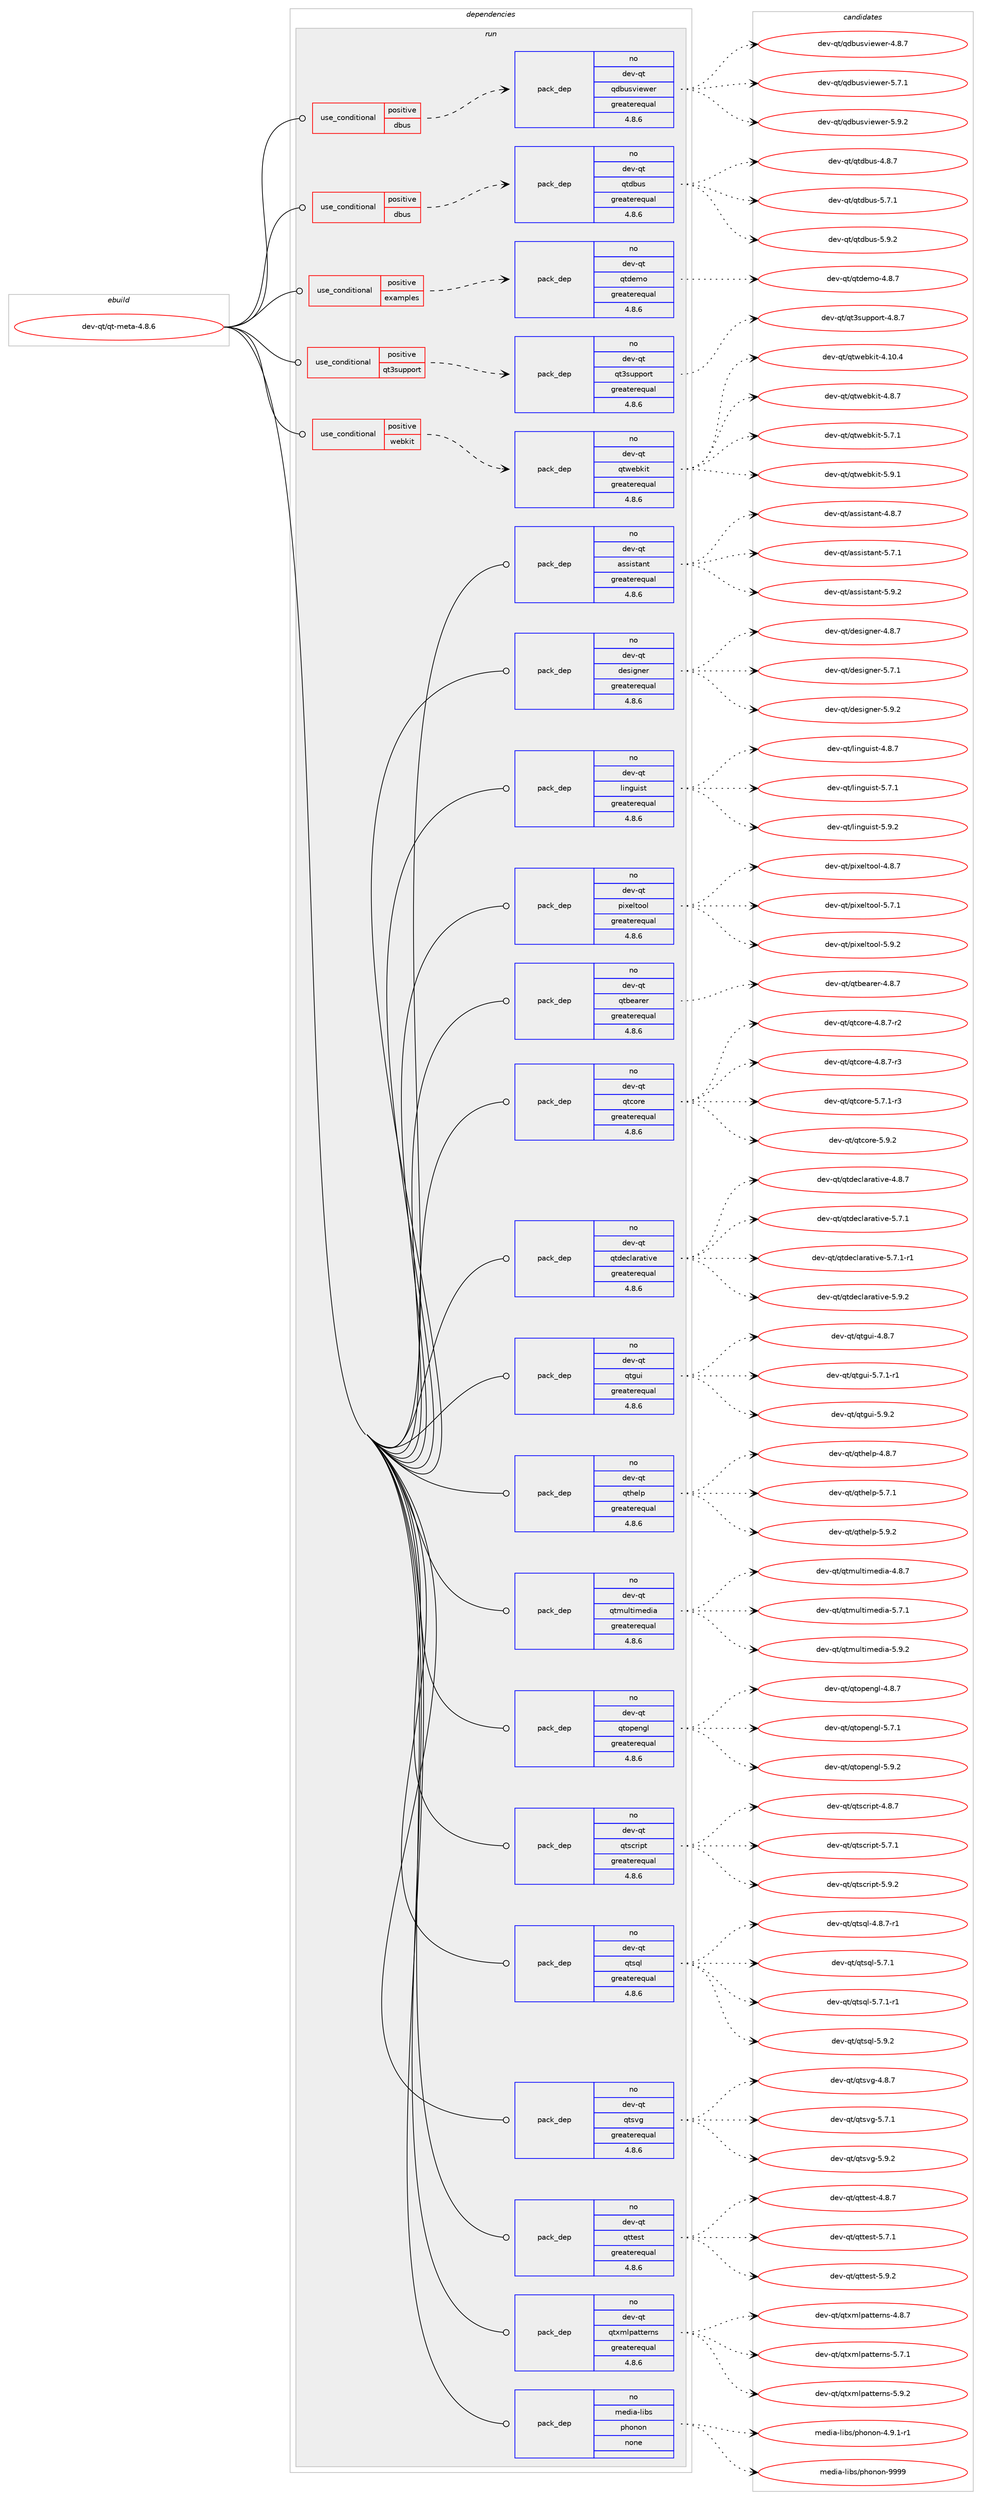 digraph prolog {

# *************
# Graph options
# *************

newrank=true;
concentrate=true;
compound=true;
graph [rankdir=LR,fontname=Helvetica,fontsize=10,ranksep=1.5];#, ranksep=2.5, nodesep=0.2];
edge  [arrowhead=vee];
node  [fontname=Helvetica,fontsize=10];

# **********
# The ebuild
# **********

subgraph cluster_leftcol {
color=gray;
rank=same;
label=<<i>ebuild</i>>;
id [label="dev-qt/qt-meta-4.8.6", color=red, width=4, href="../dev-qt/qt-meta-4.8.6.svg"];
}

# ****************
# The dependencies
# ****************

subgraph cluster_midcol {
color=gray;
label=<<i>dependencies</i>>;
subgraph cluster_compile {
fillcolor="#eeeeee";
style=filled;
label=<<i>compile</i>>;
}
subgraph cluster_compileandrun {
fillcolor="#eeeeee";
style=filled;
label=<<i>compile and run</i>>;
}
subgraph cluster_run {
fillcolor="#eeeeee";
style=filled;
label=<<i>run</i>>;
subgraph cond44343 {
dependency195605 [label=<<TABLE BORDER="0" CELLBORDER="1" CELLSPACING="0" CELLPADDING="4"><TR><TD ROWSPAN="3" CELLPADDING="10">use_conditional</TD></TR><TR><TD>positive</TD></TR><TR><TD>dbus</TD></TR></TABLE>>, shape=none, color=red];
subgraph pack147295 {
dependency195606 [label=<<TABLE BORDER="0" CELLBORDER="1" CELLSPACING="0" CELLPADDING="4" WIDTH="220"><TR><TD ROWSPAN="6" CELLPADDING="30">pack_dep</TD></TR><TR><TD WIDTH="110">no</TD></TR><TR><TD>dev-qt</TD></TR><TR><TD>qdbusviewer</TD></TR><TR><TD>greaterequal</TD></TR><TR><TD>4.8.6</TD></TR></TABLE>>, shape=none, color=blue];
}
dependency195605:e -> dependency195606:w [weight=20,style="dashed",arrowhead="vee"];
}
id:e -> dependency195605:w [weight=20,style="solid",arrowhead="odot"];
subgraph cond44344 {
dependency195607 [label=<<TABLE BORDER="0" CELLBORDER="1" CELLSPACING="0" CELLPADDING="4"><TR><TD ROWSPAN="3" CELLPADDING="10">use_conditional</TD></TR><TR><TD>positive</TD></TR><TR><TD>dbus</TD></TR></TABLE>>, shape=none, color=red];
subgraph pack147296 {
dependency195608 [label=<<TABLE BORDER="0" CELLBORDER="1" CELLSPACING="0" CELLPADDING="4" WIDTH="220"><TR><TD ROWSPAN="6" CELLPADDING="30">pack_dep</TD></TR><TR><TD WIDTH="110">no</TD></TR><TR><TD>dev-qt</TD></TR><TR><TD>qtdbus</TD></TR><TR><TD>greaterequal</TD></TR><TR><TD>4.8.6</TD></TR></TABLE>>, shape=none, color=blue];
}
dependency195607:e -> dependency195608:w [weight=20,style="dashed",arrowhead="vee"];
}
id:e -> dependency195607:w [weight=20,style="solid",arrowhead="odot"];
subgraph cond44345 {
dependency195609 [label=<<TABLE BORDER="0" CELLBORDER="1" CELLSPACING="0" CELLPADDING="4"><TR><TD ROWSPAN="3" CELLPADDING="10">use_conditional</TD></TR><TR><TD>positive</TD></TR><TR><TD>examples</TD></TR></TABLE>>, shape=none, color=red];
subgraph pack147297 {
dependency195610 [label=<<TABLE BORDER="0" CELLBORDER="1" CELLSPACING="0" CELLPADDING="4" WIDTH="220"><TR><TD ROWSPAN="6" CELLPADDING="30">pack_dep</TD></TR><TR><TD WIDTH="110">no</TD></TR><TR><TD>dev-qt</TD></TR><TR><TD>qtdemo</TD></TR><TR><TD>greaterequal</TD></TR><TR><TD>4.8.6</TD></TR></TABLE>>, shape=none, color=blue];
}
dependency195609:e -> dependency195610:w [weight=20,style="dashed",arrowhead="vee"];
}
id:e -> dependency195609:w [weight=20,style="solid",arrowhead="odot"];
subgraph cond44346 {
dependency195611 [label=<<TABLE BORDER="0" CELLBORDER="1" CELLSPACING="0" CELLPADDING="4"><TR><TD ROWSPAN="3" CELLPADDING="10">use_conditional</TD></TR><TR><TD>positive</TD></TR><TR><TD>qt3support</TD></TR></TABLE>>, shape=none, color=red];
subgraph pack147298 {
dependency195612 [label=<<TABLE BORDER="0" CELLBORDER="1" CELLSPACING="0" CELLPADDING="4" WIDTH="220"><TR><TD ROWSPAN="6" CELLPADDING="30">pack_dep</TD></TR><TR><TD WIDTH="110">no</TD></TR><TR><TD>dev-qt</TD></TR><TR><TD>qt3support</TD></TR><TR><TD>greaterequal</TD></TR><TR><TD>4.8.6</TD></TR></TABLE>>, shape=none, color=blue];
}
dependency195611:e -> dependency195612:w [weight=20,style="dashed",arrowhead="vee"];
}
id:e -> dependency195611:w [weight=20,style="solid",arrowhead="odot"];
subgraph cond44347 {
dependency195613 [label=<<TABLE BORDER="0" CELLBORDER="1" CELLSPACING="0" CELLPADDING="4"><TR><TD ROWSPAN="3" CELLPADDING="10">use_conditional</TD></TR><TR><TD>positive</TD></TR><TR><TD>webkit</TD></TR></TABLE>>, shape=none, color=red];
subgraph pack147299 {
dependency195614 [label=<<TABLE BORDER="0" CELLBORDER="1" CELLSPACING="0" CELLPADDING="4" WIDTH="220"><TR><TD ROWSPAN="6" CELLPADDING="30">pack_dep</TD></TR><TR><TD WIDTH="110">no</TD></TR><TR><TD>dev-qt</TD></TR><TR><TD>qtwebkit</TD></TR><TR><TD>greaterequal</TD></TR><TR><TD>4.8.6</TD></TR></TABLE>>, shape=none, color=blue];
}
dependency195613:e -> dependency195614:w [weight=20,style="dashed",arrowhead="vee"];
}
id:e -> dependency195613:w [weight=20,style="solid",arrowhead="odot"];
subgraph pack147300 {
dependency195615 [label=<<TABLE BORDER="0" CELLBORDER="1" CELLSPACING="0" CELLPADDING="4" WIDTH="220"><TR><TD ROWSPAN="6" CELLPADDING="30">pack_dep</TD></TR><TR><TD WIDTH="110">no</TD></TR><TR><TD>dev-qt</TD></TR><TR><TD>assistant</TD></TR><TR><TD>greaterequal</TD></TR><TR><TD>4.8.6</TD></TR></TABLE>>, shape=none, color=blue];
}
id:e -> dependency195615:w [weight=20,style="solid",arrowhead="odot"];
subgraph pack147301 {
dependency195616 [label=<<TABLE BORDER="0" CELLBORDER="1" CELLSPACING="0" CELLPADDING="4" WIDTH="220"><TR><TD ROWSPAN="6" CELLPADDING="30">pack_dep</TD></TR><TR><TD WIDTH="110">no</TD></TR><TR><TD>dev-qt</TD></TR><TR><TD>designer</TD></TR><TR><TD>greaterequal</TD></TR><TR><TD>4.8.6</TD></TR></TABLE>>, shape=none, color=blue];
}
id:e -> dependency195616:w [weight=20,style="solid",arrowhead="odot"];
subgraph pack147302 {
dependency195617 [label=<<TABLE BORDER="0" CELLBORDER="1" CELLSPACING="0" CELLPADDING="4" WIDTH="220"><TR><TD ROWSPAN="6" CELLPADDING="30">pack_dep</TD></TR><TR><TD WIDTH="110">no</TD></TR><TR><TD>dev-qt</TD></TR><TR><TD>linguist</TD></TR><TR><TD>greaterequal</TD></TR><TR><TD>4.8.6</TD></TR></TABLE>>, shape=none, color=blue];
}
id:e -> dependency195617:w [weight=20,style="solid",arrowhead="odot"];
subgraph pack147303 {
dependency195618 [label=<<TABLE BORDER="0" CELLBORDER="1" CELLSPACING="0" CELLPADDING="4" WIDTH="220"><TR><TD ROWSPAN="6" CELLPADDING="30">pack_dep</TD></TR><TR><TD WIDTH="110">no</TD></TR><TR><TD>dev-qt</TD></TR><TR><TD>pixeltool</TD></TR><TR><TD>greaterequal</TD></TR><TR><TD>4.8.6</TD></TR></TABLE>>, shape=none, color=blue];
}
id:e -> dependency195618:w [weight=20,style="solid",arrowhead="odot"];
subgraph pack147304 {
dependency195619 [label=<<TABLE BORDER="0" CELLBORDER="1" CELLSPACING="0" CELLPADDING="4" WIDTH="220"><TR><TD ROWSPAN="6" CELLPADDING="30">pack_dep</TD></TR><TR><TD WIDTH="110">no</TD></TR><TR><TD>dev-qt</TD></TR><TR><TD>qtbearer</TD></TR><TR><TD>greaterequal</TD></TR><TR><TD>4.8.6</TD></TR></TABLE>>, shape=none, color=blue];
}
id:e -> dependency195619:w [weight=20,style="solid",arrowhead="odot"];
subgraph pack147305 {
dependency195620 [label=<<TABLE BORDER="0" CELLBORDER="1" CELLSPACING="0" CELLPADDING="4" WIDTH="220"><TR><TD ROWSPAN="6" CELLPADDING="30">pack_dep</TD></TR><TR><TD WIDTH="110">no</TD></TR><TR><TD>dev-qt</TD></TR><TR><TD>qtcore</TD></TR><TR><TD>greaterequal</TD></TR><TR><TD>4.8.6</TD></TR></TABLE>>, shape=none, color=blue];
}
id:e -> dependency195620:w [weight=20,style="solid",arrowhead="odot"];
subgraph pack147306 {
dependency195621 [label=<<TABLE BORDER="0" CELLBORDER="1" CELLSPACING="0" CELLPADDING="4" WIDTH="220"><TR><TD ROWSPAN="6" CELLPADDING="30">pack_dep</TD></TR><TR><TD WIDTH="110">no</TD></TR><TR><TD>dev-qt</TD></TR><TR><TD>qtdeclarative</TD></TR><TR><TD>greaterequal</TD></TR><TR><TD>4.8.6</TD></TR></TABLE>>, shape=none, color=blue];
}
id:e -> dependency195621:w [weight=20,style="solid",arrowhead="odot"];
subgraph pack147307 {
dependency195622 [label=<<TABLE BORDER="0" CELLBORDER="1" CELLSPACING="0" CELLPADDING="4" WIDTH="220"><TR><TD ROWSPAN="6" CELLPADDING="30">pack_dep</TD></TR><TR><TD WIDTH="110">no</TD></TR><TR><TD>dev-qt</TD></TR><TR><TD>qtgui</TD></TR><TR><TD>greaterequal</TD></TR><TR><TD>4.8.6</TD></TR></TABLE>>, shape=none, color=blue];
}
id:e -> dependency195622:w [weight=20,style="solid",arrowhead="odot"];
subgraph pack147308 {
dependency195623 [label=<<TABLE BORDER="0" CELLBORDER="1" CELLSPACING="0" CELLPADDING="4" WIDTH="220"><TR><TD ROWSPAN="6" CELLPADDING="30">pack_dep</TD></TR><TR><TD WIDTH="110">no</TD></TR><TR><TD>dev-qt</TD></TR><TR><TD>qthelp</TD></TR><TR><TD>greaterequal</TD></TR><TR><TD>4.8.6</TD></TR></TABLE>>, shape=none, color=blue];
}
id:e -> dependency195623:w [weight=20,style="solid",arrowhead="odot"];
subgraph pack147309 {
dependency195624 [label=<<TABLE BORDER="0" CELLBORDER="1" CELLSPACING="0" CELLPADDING="4" WIDTH="220"><TR><TD ROWSPAN="6" CELLPADDING="30">pack_dep</TD></TR><TR><TD WIDTH="110">no</TD></TR><TR><TD>dev-qt</TD></TR><TR><TD>qtmultimedia</TD></TR><TR><TD>greaterequal</TD></TR><TR><TD>4.8.6</TD></TR></TABLE>>, shape=none, color=blue];
}
id:e -> dependency195624:w [weight=20,style="solid",arrowhead="odot"];
subgraph pack147310 {
dependency195625 [label=<<TABLE BORDER="0" CELLBORDER="1" CELLSPACING="0" CELLPADDING="4" WIDTH="220"><TR><TD ROWSPAN="6" CELLPADDING="30">pack_dep</TD></TR><TR><TD WIDTH="110">no</TD></TR><TR><TD>dev-qt</TD></TR><TR><TD>qtopengl</TD></TR><TR><TD>greaterequal</TD></TR><TR><TD>4.8.6</TD></TR></TABLE>>, shape=none, color=blue];
}
id:e -> dependency195625:w [weight=20,style="solid",arrowhead="odot"];
subgraph pack147311 {
dependency195626 [label=<<TABLE BORDER="0" CELLBORDER="1" CELLSPACING="0" CELLPADDING="4" WIDTH="220"><TR><TD ROWSPAN="6" CELLPADDING="30">pack_dep</TD></TR><TR><TD WIDTH="110">no</TD></TR><TR><TD>dev-qt</TD></TR><TR><TD>qtscript</TD></TR><TR><TD>greaterequal</TD></TR><TR><TD>4.8.6</TD></TR></TABLE>>, shape=none, color=blue];
}
id:e -> dependency195626:w [weight=20,style="solid",arrowhead="odot"];
subgraph pack147312 {
dependency195627 [label=<<TABLE BORDER="0" CELLBORDER="1" CELLSPACING="0" CELLPADDING="4" WIDTH="220"><TR><TD ROWSPAN="6" CELLPADDING="30">pack_dep</TD></TR><TR><TD WIDTH="110">no</TD></TR><TR><TD>dev-qt</TD></TR><TR><TD>qtsql</TD></TR><TR><TD>greaterequal</TD></TR><TR><TD>4.8.6</TD></TR></TABLE>>, shape=none, color=blue];
}
id:e -> dependency195627:w [weight=20,style="solid",arrowhead="odot"];
subgraph pack147313 {
dependency195628 [label=<<TABLE BORDER="0" CELLBORDER="1" CELLSPACING="0" CELLPADDING="4" WIDTH="220"><TR><TD ROWSPAN="6" CELLPADDING="30">pack_dep</TD></TR><TR><TD WIDTH="110">no</TD></TR><TR><TD>dev-qt</TD></TR><TR><TD>qtsvg</TD></TR><TR><TD>greaterequal</TD></TR><TR><TD>4.8.6</TD></TR></TABLE>>, shape=none, color=blue];
}
id:e -> dependency195628:w [weight=20,style="solid",arrowhead="odot"];
subgraph pack147314 {
dependency195629 [label=<<TABLE BORDER="0" CELLBORDER="1" CELLSPACING="0" CELLPADDING="4" WIDTH="220"><TR><TD ROWSPAN="6" CELLPADDING="30">pack_dep</TD></TR><TR><TD WIDTH="110">no</TD></TR><TR><TD>dev-qt</TD></TR><TR><TD>qttest</TD></TR><TR><TD>greaterequal</TD></TR><TR><TD>4.8.6</TD></TR></TABLE>>, shape=none, color=blue];
}
id:e -> dependency195629:w [weight=20,style="solid",arrowhead="odot"];
subgraph pack147315 {
dependency195630 [label=<<TABLE BORDER="0" CELLBORDER="1" CELLSPACING="0" CELLPADDING="4" WIDTH="220"><TR><TD ROWSPAN="6" CELLPADDING="30">pack_dep</TD></TR><TR><TD WIDTH="110">no</TD></TR><TR><TD>dev-qt</TD></TR><TR><TD>qtxmlpatterns</TD></TR><TR><TD>greaterequal</TD></TR><TR><TD>4.8.6</TD></TR></TABLE>>, shape=none, color=blue];
}
id:e -> dependency195630:w [weight=20,style="solid",arrowhead="odot"];
subgraph pack147316 {
dependency195631 [label=<<TABLE BORDER="0" CELLBORDER="1" CELLSPACING="0" CELLPADDING="4" WIDTH="220"><TR><TD ROWSPAN="6" CELLPADDING="30">pack_dep</TD></TR><TR><TD WIDTH="110">no</TD></TR><TR><TD>media-libs</TD></TR><TR><TD>phonon</TD></TR><TR><TD>none</TD></TR><TR><TD></TD></TR></TABLE>>, shape=none, color=blue];
}
id:e -> dependency195631:w [weight=20,style="solid",arrowhead="odot"];
}
}

# **************
# The candidates
# **************

subgraph cluster_choices {
rank=same;
color=gray;
label=<<i>candidates</i>>;

subgraph choice147295 {
color=black;
nodesep=1;
choice100101118451131164711310098117115118105101119101114455246564655 [label="dev-qt/qdbusviewer-4.8.7", color=red, width=4,href="../dev-qt/qdbusviewer-4.8.7.svg"];
choice100101118451131164711310098117115118105101119101114455346554649 [label="dev-qt/qdbusviewer-5.7.1", color=red, width=4,href="../dev-qt/qdbusviewer-5.7.1.svg"];
choice100101118451131164711310098117115118105101119101114455346574650 [label="dev-qt/qdbusviewer-5.9.2", color=red, width=4,href="../dev-qt/qdbusviewer-5.9.2.svg"];
dependency195606:e -> choice100101118451131164711310098117115118105101119101114455246564655:w [style=dotted,weight="100"];
dependency195606:e -> choice100101118451131164711310098117115118105101119101114455346554649:w [style=dotted,weight="100"];
dependency195606:e -> choice100101118451131164711310098117115118105101119101114455346574650:w [style=dotted,weight="100"];
}
subgraph choice147296 {
color=black;
nodesep=1;
choice100101118451131164711311610098117115455246564655 [label="dev-qt/qtdbus-4.8.7", color=red, width=4,href="../dev-qt/qtdbus-4.8.7.svg"];
choice100101118451131164711311610098117115455346554649 [label="dev-qt/qtdbus-5.7.1", color=red, width=4,href="../dev-qt/qtdbus-5.7.1.svg"];
choice100101118451131164711311610098117115455346574650 [label="dev-qt/qtdbus-5.9.2", color=red, width=4,href="../dev-qt/qtdbus-5.9.2.svg"];
dependency195608:e -> choice100101118451131164711311610098117115455246564655:w [style=dotted,weight="100"];
dependency195608:e -> choice100101118451131164711311610098117115455346554649:w [style=dotted,weight="100"];
dependency195608:e -> choice100101118451131164711311610098117115455346574650:w [style=dotted,weight="100"];
}
subgraph choice147297 {
color=black;
nodesep=1;
choice1001011184511311647113116100101109111455246564655 [label="dev-qt/qtdemo-4.8.7", color=red, width=4,href="../dev-qt/qtdemo-4.8.7.svg"];
dependency195610:e -> choice1001011184511311647113116100101109111455246564655:w [style=dotted,weight="100"];
}
subgraph choice147298 {
color=black;
nodesep=1;
choice100101118451131164711311651115117112112111114116455246564655 [label="dev-qt/qt3support-4.8.7", color=red, width=4,href="../dev-qt/qt3support-4.8.7.svg"];
dependency195612:e -> choice100101118451131164711311651115117112112111114116455246564655:w [style=dotted,weight="100"];
}
subgraph choice147299 {
color=black;
nodesep=1;
choice10010111845113116471131161191019810710511645524649484652 [label="dev-qt/qtwebkit-4.10.4", color=red, width=4,href="../dev-qt/qtwebkit-4.10.4.svg"];
choice100101118451131164711311611910198107105116455246564655 [label="dev-qt/qtwebkit-4.8.7", color=red, width=4,href="../dev-qt/qtwebkit-4.8.7.svg"];
choice100101118451131164711311611910198107105116455346554649 [label="dev-qt/qtwebkit-5.7.1", color=red, width=4,href="../dev-qt/qtwebkit-5.7.1.svg"];
choice100101118451131164711311611910198107105116455346574649 [label="dev-qt/qtwebkit-5.9.1", color=red, width=4,href="../dev-qt/qtwebkit-5.9.1.svg"];
dependency195614:e -> choice10010111845113116471131161191019810710511645524649484652:w [style=dotted,weight="100"];
dependency195614:e -> choice100101118451131164711311611910198107105116455246564655:w [style=dotted,weight="100"];
dependency195614:e -> choice100101118451131164711311611910198107105116455346554649:w [style=dotted,weight="100"];
dependency195614:e -> choice100101118451131164711311611910198107105116455346574649:w [style=dotted,weight="100"];
}
subgraph choice147300 {
color=black;
nodesep=1;
choice10010111845113116479711511510511511697110116455246564655 [label="dev-qt/assistant-4.8.7", color=red, width=4,href="../dev-qt/assistant-4.8.7.svg"];
choice10010111845113116479711511510511511697110116455346554649 [label="dev-qt/assistant-5.7.1", color=red, width=4,href="../dev-qt/assistant-5.7.1.svg"];
choice10010111845113116479711511510511511697110116455346574650 [label="dev-qt/assistant-5.9.2", color=red, width=4,href="../dev-qt/assistant-5.9.2.svg"];
dependency195615:e -> choice10010111845113116479711511510511511697110116455246564655:w [style=dotted,weight="100"];
dependency195615:e -> choice10010111845113116479711511510511511697110116455346554649:w [style=dotted,weight="100"];
dependency195615:e -> choice10010111845113116479711511510511511697110116455346574650:w [style=dotted,weight="100"];
}
subgraph choice147301 {
color=black;
nodesep=1;
choice1001011184511311647100101115105103110101114455246564655 [label="dev-qt/designer-4.8.7", color=red, width=4,href="../dev-qt/designer-4.8.7.svg"];
choice1001011184511311647100101115105103110101114455346554649 [label="dev-qt/designer-5.7.1", color=red, width=4,href="../dev-qt/designer-5.7.1.svg"];
choice1001011184511311647100101115105103110101114455346574650 [label="dev-qt/designer-5.9.2", color=red, width=4,href="../dev-qt/designer-5.9.2.svg"];
dependency195616:e -> choice1001011184511311647100101115105103110101114455246564655:w [style=dotted,weight="100"];
dependency195616:e -> choice1001011184511311647100101115105103110101114455346554649:w [style=dotted,weight="100"];
dependency195616:e -> choice1001011184511311647100101115105103110101114455346574650:w [style=dotted,weight="100"];
}
subgraph choice147302 {
color=black;
nodesep=1;
choice1001011184511311647108105110103117105115116455246564655 [label="dev-qt/linguist-4.8.7", color=red, width=4,href="../dev-qt/linguist-4.8.7.svg"];
choice1001011184511311647108105110103117105115116455346554649 [label="dev-qt/linguist-5.7.1", color=red, width=4,href="../dev-qt/linguist-5.7.1.svg"];
choice1001011184511311647108105110103117105115116455346574650 [label="dev-qt/linguist-5.9.2", color=red, width=4,href="../dev-qt/linguist-5.9.2.svg"];
dependency195617:e -> choice1001011184511311647108105110103117105115116455246564655:w [style=dotted,weight="100"];
dependency195617:e -> choice1001011184511311647108105110103117105115116455346554649:w [style=dotted,weight="100"];
dependency195617:e -> choice1001011184511311647108105110103117105115116455346574650:w [style=dotted,weight="100"];
}
subgraph choice147303 {
color=black;
nodesep=1;
choice1001011184511311647112105120101108116111111108455246564655 [label="dev-qt/pixeltool-4.8.7", color=red, width=4,href="../dev-qt/pixeltool-4.8.7.svg"];
choice1001011184511311647112105120101108116111111108455346554649 [label="dev-qt/pixeltool-5.7.1", color=red, width=4,href="../dev-qt/pixeltool-5.7.1.svg"];
choice1001011184511311647112105120101108116111111108455346574650 [label="dev-qt/pixeltool-5.9.2", color=red, width=4,href="../dev-qt/pixeltool-5.9.2.svg"];
dependency195618:e -> choice1001011184511311647112105120101108116111111108455246564655:w [style=dotted,weight="100"];
dependency195618:e -> choice1001011184511311647112105120101108116111111108455346554649:w [style=dotted,weight="100"];
dependency195618:e -> choice1001011184511311647112105120101108116111111108455346574650:w [style=dotted,weight="100"];
}
subgraph choice147304 {
color=black;
nodesep=1;
choice10010111845113116471131169810197114101114455246564655 [label="dev-qt/qtbearer-4.8.7", color=red, width=4,href="../dev-qt/qtbearer-4.8.7.svg"];
dependency195619:e -> choice10010111845113116471131169810197114101114455246564655:w [style=dotted,weight="100"];
}
subgraph choice147305 {
color=black;
nodesep=1;
choice1001011184511311647113116991111141014552465646554511450 [label="dev-qt/qtcore-4.8.7-r2", color=red, width=4,href="../dev-qt/qtcore-4.8.7-r2.svg"];
choice1001011184511311647113116991111141014552465646554511451 [label="dev-qt/qtcore-4.8.7-r3", color=red, width=4,href="../dev-qt/qtcore-4.8.7-r3.svg"];
choice1001011184511311647113116991111141014553465546494511451 [label="dev-qt/qtcore-5.7.1-r3", color=red, width=4,href="../dev-qt/qtcore-5.7.1-r3.svg"];
choice100101118451131164711311699111114101455346574650 [label="dev-qt/qtcore-5.9.2", color=red, width=4,href="../dev-qt/qtcore-5.9.2.svg"];
dependency195620:e -> choice1001011184511311647113116991111141014552465646554511450:w [style=dotted,weight="100"];
dependency195620:e -> choice1001011184511311647113116991111141014552465646554511451:w [style=dotted,weight="100"];
dependency195620:e -> choice1001011184511311647113116991111141014553465546494511451:w [style=dotted,weight="100"];
dependency195620:e -> choice100101118451131164711311699111114101455346574650:w [style=dotted,weight="100"];
}
subgraph choice147306 {
color=black;
nodesep=1;
choice1001011184511311647113116100101991089711497116105118101455246564655 [label="dev-qt/qtdeclarative-4.8.7", color=red, width=4,href="../dev-qt/qtdeclarative-4.8.7.svg"];
choice1001011184511311647113116100101991089711497116105118101455346554649 [label="dev-qt/qtdeclarative-5.7.1", color=red, width=4,href="../dev-qt/qtdeclarative-5.7.1.svg"];
choice10010111845113116471131161001019910897114971161051181014553465546494511449 [label="dev-qt/qtdeclarative-5.7.1-r1", color=red, width=4,href="../dev-qt/qtdeclarative-5.7.1-r1.svg"];
choice1001011184511311647113116100101991089711497116105118101455346574650 [label="dev-qt/qtdeclarative-5.9.2", color=red, width=4,href="../dev-qt/qtdeclarative-5.9.2.svg"];
dependency195621:e -> choice1001011184511311647113116100101991089711497116105118101455246564655:w [style=dotted,weight="100"];
dependency195621:e -> choice1001011184511311647113116100101991089711497116105118101455346554649:w [style=dotted,weight="100"];
dependency195621:e -> choice10010111845113116471131161001019910897114971161051181014553465546494511449:w [style=dotted,weight="100"];
dependency195621:e -> choice1001011184511311647113116100101991089711497116105118101455346574650:w [style=dotted,weight="100"];
}
subgraph choice147307 {
color=black;
nodesep=1;
choice1001011184511311647113116103117105455246564655 [label="dev-qt/qtgui-4.8.7", color=red, width=4,href="../dev-qt/qtgui-4.8.7.svg"];
choice10010111845113116471131161031171054553465546494511449 [label="dev-qt/qtgui-5.7.1-r1", color=red, width=4,href="../dev-qt/qtgui-5.7.1-r1.svg"];
choice1001011184511311647113116103117105455346574650 [label="dev-qt/qtgui-5.9.2", color=red, width=4,href="../dev-qt/qtgui-5.9.2.svg"];
dependency195622:e -> choice1001011184511311647113116103117105455246564655:w [style=dotted,weight="100"];
dependency195622:e -> choice10010111845113116471131161031171054553465546494511449:w [style=dotted,weight="100"];
dependency195622:e -> choice1001011184511311647113116103117105455346574650:w [style=dotted,weight="100"];
}
subgraph choice147308 {
color=black;
nodesep=1;
choice1001011184511311647113116104101108112455246564655 [label="dev-qt/qthelp-4.8.7", color=red, width=4,href="../dev-qt/qthelp-4.8.7.svg"];
choice1001011184511311647113116104101108112455346554649 [label="dev-qt/qthelp-5.7.1", color=red, width=4,href="../dev-qt/qthelp-5.7.1.svg"];
choice1001011184511311647113116104101108112455346574650 [label="dev-qt/qthelp-5.9.2", color=red, width=4,href="../dev-qt/qthelp-5.9.2.svg"];
dependency195623:e -> choice1001011184511311647113116104101108112455246564655:w [style=dotted,weight="100"];
dependency195623:e -> choice1001011184511311647113116104101108112455346554649:w [style=dotted,weight="100"];
dependency195623:e -> choice1001011184511311647113116104101108112455346574650:w [style=dotted,weight="100"];
}
subgraph choice147309 {
color=black;
nodesep=1;
choice100101118451131164711311610911710811610510910110010597455246564655 [label="dev-qt/qtmultimedia-4.8.7", color=red, width=4,href="../dev-qt/qtmultimedia-4.8.7.svg"];
choice100101118451131164711311610911710811610510910110010597455346554649 [label="dev-qt/qtmultimedia-5.7.1", color=red, width=4,href="../dev-qt/qtmultimedia-5.7.1.svg"];
choice100101118451131164711311610911710811610510910110010597455346574650 [label="dev-qt/qtmultimedia-5.9.2", color=red, width=4,href="../dev-qt/qtmultimedia-5.9.2.svg"];
dependency195624:e -> choice100101118451131164711311610911710811610510910110010597455246564655:w [style=dotted,weight="100"];
dependency195624:e -> choice100101118451131164711311610911710811610510910110010597455346554649:w [style=dotted,weight="100"];
dependency195624:e -> choice100101118451131164711311610911710811610510910110010597455346574650:w [style=dotted,weight="100"];
}
subgraph choice147310 {
color=black;
nodesep=1;
choice1001011184511311647113116111112101110103108455246564655 [label="dev-qt/qtopengl-4.8.7", color=red, width=4,href="../dev-qt/qtopengl-4.8.7.svg"];
choice1001011184511311647113116111112101110103108455346554649 [label="dev-qt/qtopengl-5.7.1", color=red, width=4,href="../dev-qt/qtopengl-5.7.1.svg"];
choice1001011184511311647113116111112101110103108455346574650 [label="dev-qt/qtopengl-5.9.2", color=red, width=4,href="../dev-qt/qtopengl-5.9.2.svg"];
dependency195625:e -> choice1001011184511311647113116111112101110103108455246564655:w [style=dotted,weight="100"];
dependency195625:e -> choice1001011184511311647113116111112101110103108455346554649:w [style=dotted,weight="100"];
dependency195625:e -> choice1001011184511311647113116111112101110103108455346574650:w [style=dotted,weight="100"];
}
subgraph choice147311 {
color=black;
nodesep=1;
choice100101118451131164711311611599114105112116455246564655 [label="dev-qt/qtscript-4.8.7", color=red, width=4,href="../dev-qt/qtscript-4.8.7.svg"];
choice100101118451131164711311611599114105112116455346554649 [label="dev-qt/qtscript-5.7.1", color=red, width=4,href="../dev-qt/qtscript-5.7.1.svg"];
choice100101118451131164711311611599114105112116455346574650 [label="dev-qt/qtscript-5.9.2", color=red, width=4,href="../dev-qt/qtscript-5.9.2.svg"];
dependency195626:e -> choice100101118451131164711311611599114105112116455246564655:w [style=dotted,weight="100"];
dependency195626:e -> choice100101118451131164711311611599114105112116455346554649:w [style=dotted,weight="100"];
dependency195626:e -> choice100101118451131164711311611599114105112116455346574650:w [style=dotted,weight="100"];
}
subgraph choice147312 {
color=black;
nodesep=1;
choice10010111845113116471131161151131084552465646554511449 [label="dev-qt/qtsql-4.8.7-r1", color=red, width=4,href="../dev-qt/qtsql-4.8.7-r1.svg"];
choice1001011184511311647113116115113108455346554649 [label="dev-qt/qtsql-5.7.1", color=red, width=4,href="../dev-qt/qtsql-5.7.1.svg"];
choice10010111845113116471131161151131084553465546494511449 [label="dev-qt/qtsql-5.7.1-r1", color=red, width=4,href="../dev-qt/qtsql-5.7.1-r1.svg"];
choice1001011184511311647113116115113108455346574650 [label="dev-qt/qtsql-5.9.2", color=red, width=4,href="../dev-qt/qtsql-5.9.2.svg"];
dependency195627:e -> choice10010111845113116471131161151131084552465646554511449:w [style=dotted,weight="100"];
dependency195627:e -> choice1001011184511311647113116115113108455346554649:w [style=dotted,weight="100"];
dependency195627:e -> choice10010111845113116471131161151131084553465546494511449:w [style=dotted,weight="100"];
dependency195627:e -> choice1001011184511311647113116115113108455346574650:w [style=dotted,weight="100"];
}
subgraph choice147313 {
color=black;
nodesep=1;
choice1001011184511311647113116115118103455246564655 [label="dev-qt/qtsvg-4.8.7", color=red, width=4,href="../dev-qt/qtsvg-4.8.7.svg"];
choice1001011184511311647113116115118103455346554649 [label="dev-qt/qtsvg-5.7.1", color=red, width=4,href="../dev-qt/qtsvg-5.7.1.svg"];
choice1001011184511311647113116115118103455346574650 [label="dev-qt/qtsvg-5.9.2", color=red, width=4,href="../dev-qt/qtsvg-5.9.2.svg"];
dependency195628:e -> choice1001011184511311647113116115118103455246564655:w [style=dotted,weight="100"];
dependency195628:e -> choice1001011184511311647113116115118103455346554649:w [style=dotted,weight="100"];
dependency195628:e -> choice1001011184511311647113116115118103455346574650:w [style=dotted,weight="100"];
}
subgraph choice147314 {
color=black;
nodesep=1;
choice1001011184511311647113116116101115116455246564655 [label="dev-qt/qttest-4.8.7", color=red, width=4,href="../dev-qt/qttest-4.8.7.svg"];
choice1001011184511311647113116116101115116455346554649 [label="dev-qt/qttest-5.7.1", color=red, width=4,href="../dev-qt/qttest-5.7.1.svg"];
choice1001011184511311647113116116101115116455346574650 [label="dev-qt/qttest-5.9.2", color=red, width=4,href="../dev-qt/qttest-5.9.2.svg"];
dependency195629:e -> choice1001011184511311647113116116101115116455246564655:w [style=dotted,weight="100"];
dependency195629:e -> choice1001011184511311647113116116101115116455346554649:w [style=dotted,weight="100"];
dependency195629:e -> choice1001011184511311647113116116101115116455346574650:w [style=dotted,weight="100"];
}
subgraph choice147315 {
color=black;
nodesep=1;
choice100101118451131164711311612010910811297116116101114110115455246564655 [label="dev-qt/qtxmlpatterns-4.8.7", color=red, width=4,href="../dev-qt/qtxmlpatterns-4.8.7.svg"];
choice100101118451131164711311612010910811297116116101114110115455346554649 [label="dev-qt/qtxmlpatterns-5.7.1", color=red, width=4,href="../dev-qt/qtxmlpatterns-5.7.1.svg"];
choice100101118451131164711311612010910811297116116101114110115455346574650 [label="dev-qt/qtxmlpatterns-5.9.2", color=red, width=4,href="../dev-qt/qtxmlpatterns-5.9.2.svg"];
dependency195630:e -> choice100101118451131164711311612010910811297116116101114110115455246564655:w [style=dotted,weight="100"];
dependency195630:e -> choice100101118451131164711311612010910811297116116101114110115455346554649:w [style=dotted,weight="100"];
dependency195630:e -> choice100101118451131164711311612010910811297116116101114110115455346574650:w [style=dotted,weight="100"];
}
subgraph choice147316 {
color=black;
nodesep=1;
choice109101100105974510810598115471121041111101111104552465746494511449 [label="media-libs/phonon-4.9.1-r1", color=red, width=4,href="../media-libs/phonon-4.9.1-r1.svg"];
choice109101100105974510810598115471121041111101111104557575757 [label="media-libs/phonon-9999", color=red, width=4,href="../media-libs/phonon-9999.svg"];
dependency195631:e -> choice109101100105974510810598115471121041111101111104552465746494511449:w [style=dotted,weight="100"];
dependency195631:e -> choice109101100105974510810598115471121041111101111104557575757:w [style=dotted,weight="100"];
}
}

}
